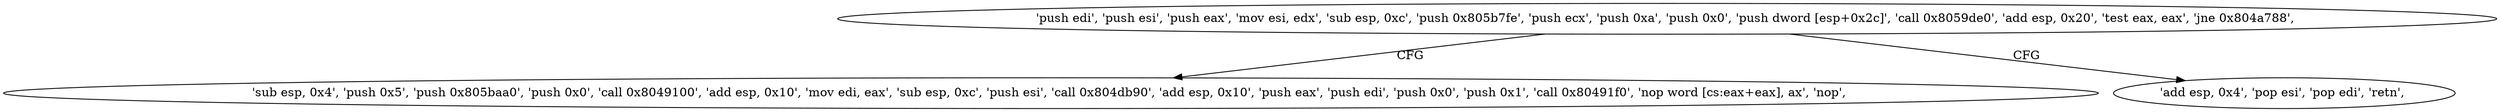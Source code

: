 digraph "func" {
"134522720" [label = "'push edi', 'push esi', 'push eax', 'mov esi, edx', 'sub esp, 0xc', 'push 0x805b7fe', 'push ecx', 'push 0xa', 'push 0x0', 'push dword [esp+0x2c]', 'call 0x8059de0', 'add esp, 0x20', 'test eax, eax', 'jne 0x804a788', " ]
"134522760" [label = "'sub esp, 0x4', 'push 0x5', 'push 0x805baa0', 'push 0x0', 'call 0x8049100', 'add esp, 0x10', 'mov edi, eax', 'sub esp, 0xc', 'push esi', 'call 0x804db90', 'add esp, 0x10', 'push eax', 'push edi', 'push 0x0', 'push 0x1', 'call 0x80491f0', 'nop word [cs:eax+eax], ax', 'nop', " ]
"134522754" [label = "'add esp, 0x4', 'pop esi', 'pop edi', 'retn', " ]
"134522720" -> "134522760" [ label = "CFG" ]
"134522720" -> "134522754" [ label = "CFG" ]
}
